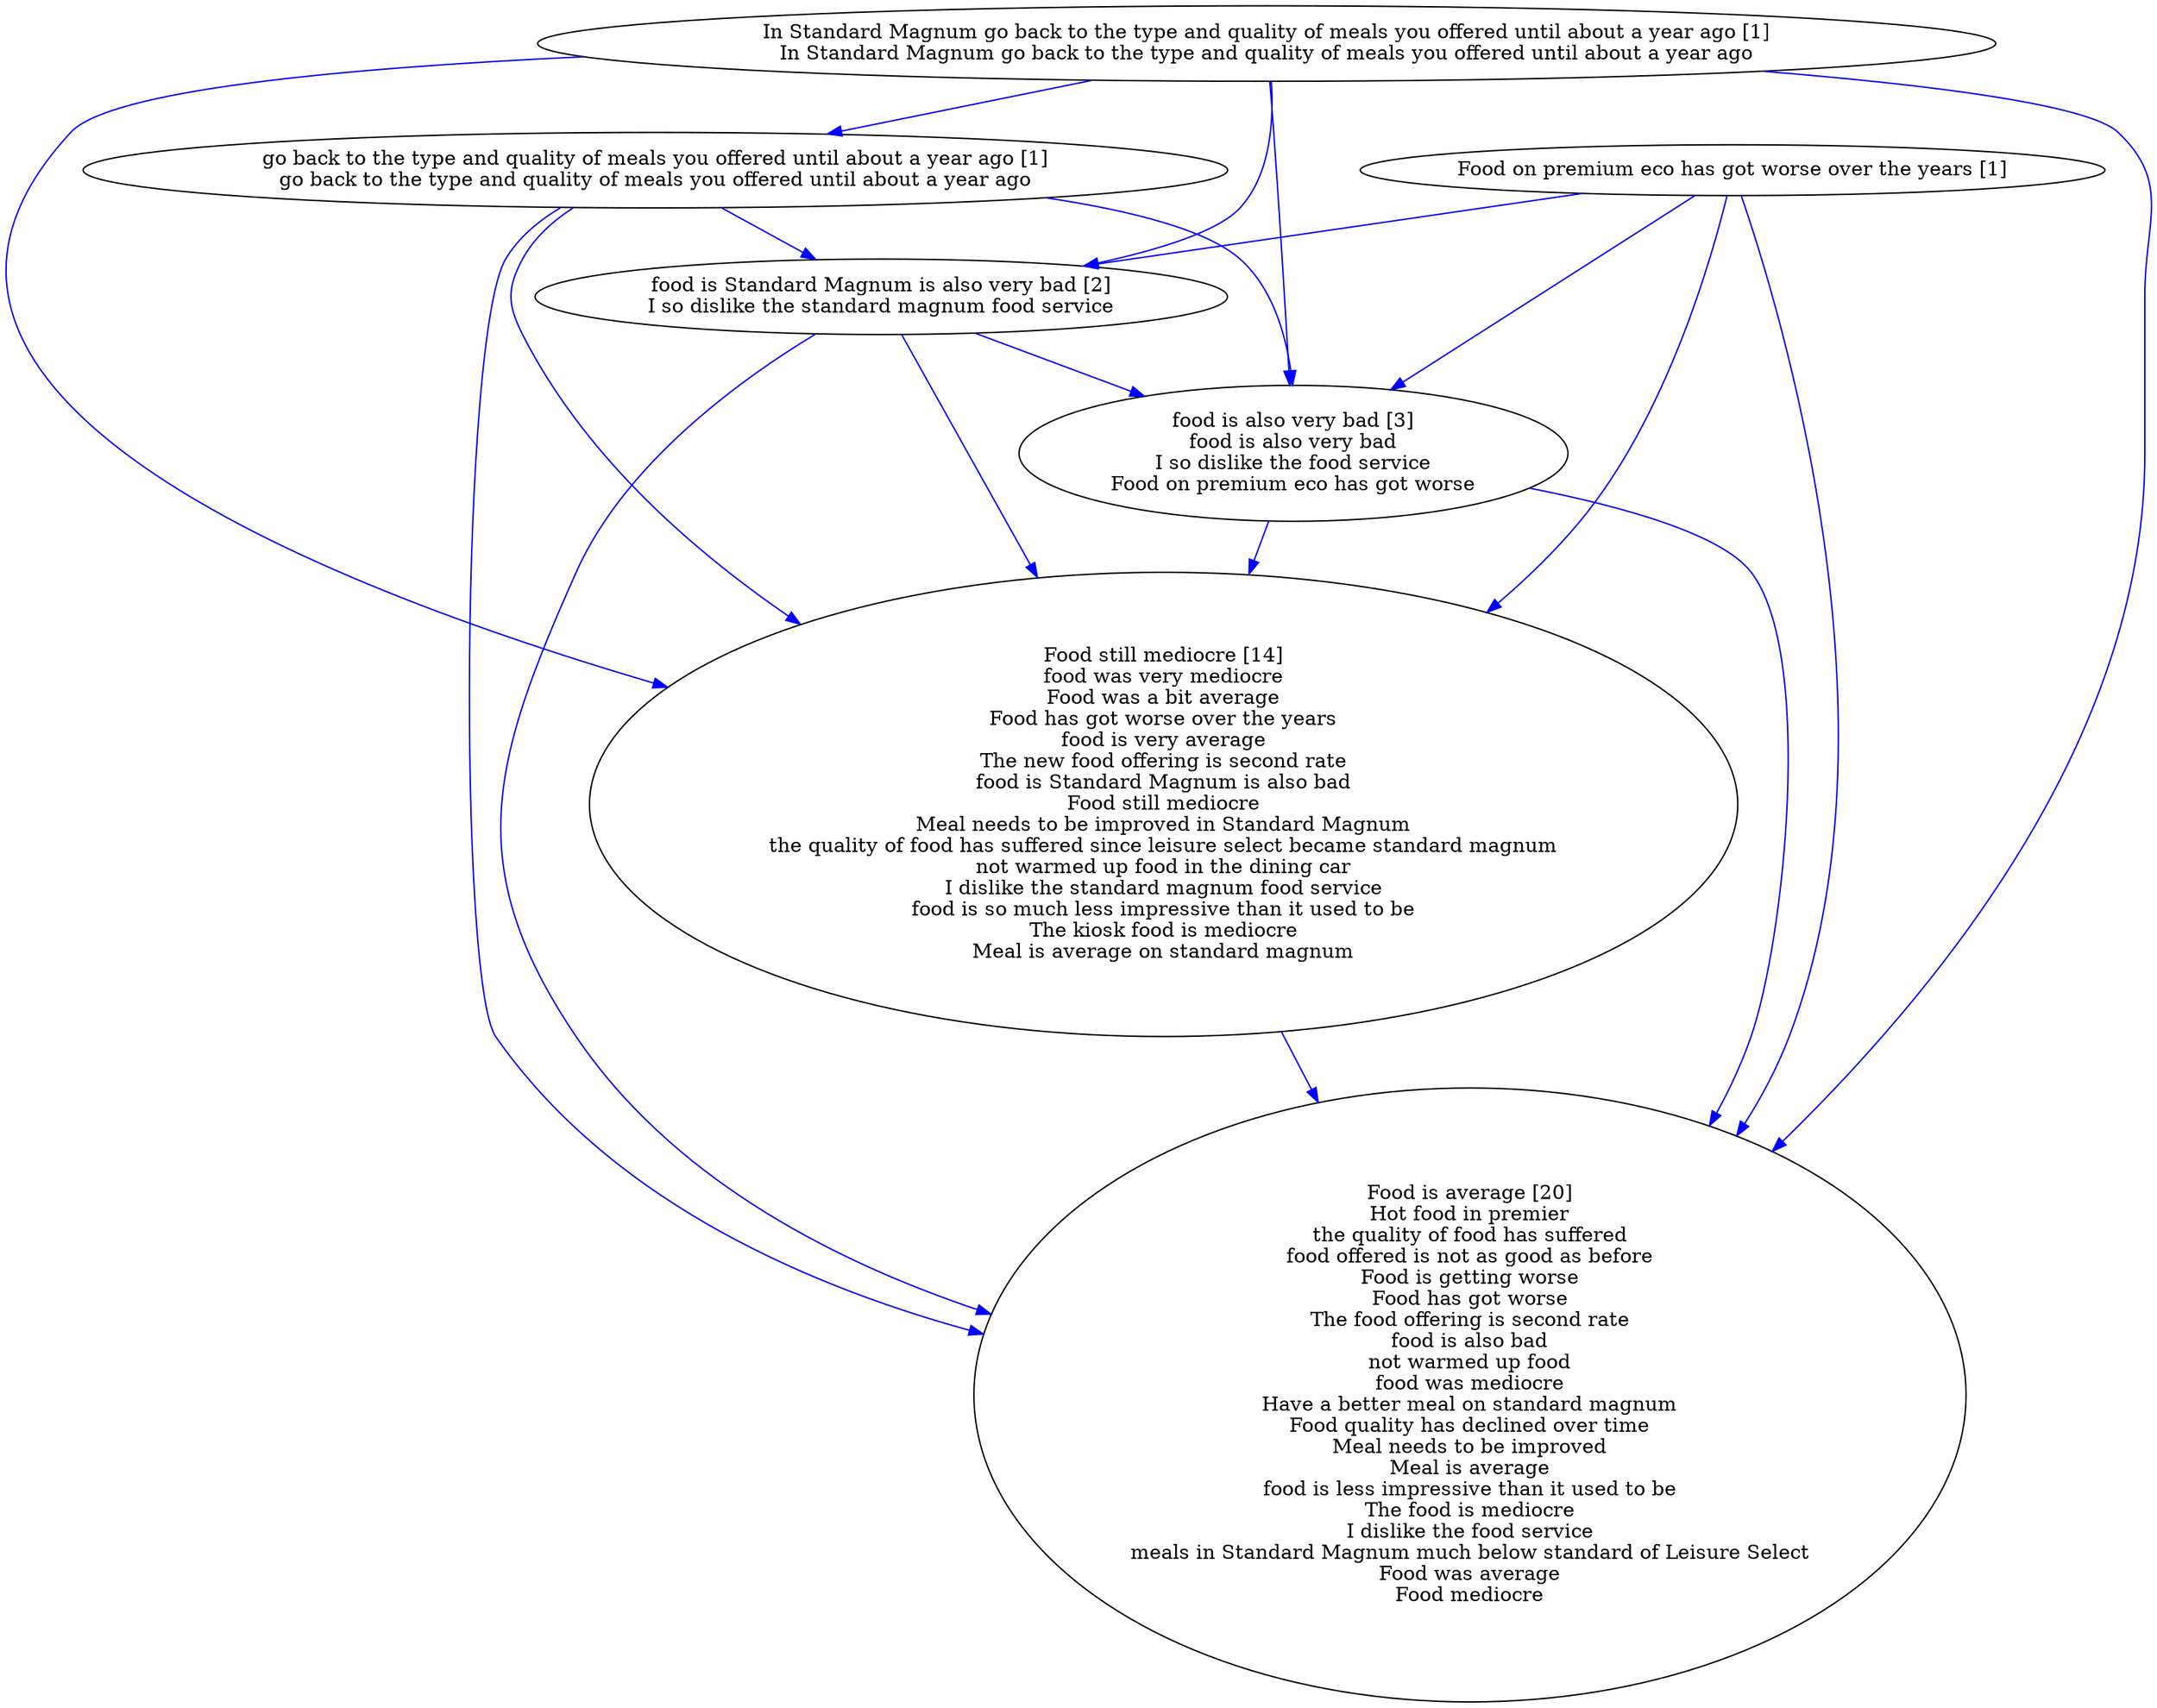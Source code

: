 digraph collapsedGraph {
"Food still mediocre [14]\nfood was very mediocre\nFood was a bit average\nFood has got worse over the years\nfood is very average\nThe new food offering is second rate\nfood is Standard Magnum is also bad\nFood still mediocre\nMeal needs to be improved in Standard Magnum\nthe quality of food has suffered since leisure select became standard magnum\nnot warmed up food in the dining car\nI dislike the standard magnum food service\nfood is so much less impressive than it used to be\nThe kiosk food is mediocre\nMeal is average on standard magnum""Food is average [20]\nHot food in premier\nthe quality of food has suffered\nfood offered is not as good as before\nFood is getting worse\nFood has got worse\nThe food offering is second rate\nfood is also bad\nnot warmed up food\nfood was mediocre\nHave a better meal on standard magnum\nFood quality has declined over time\nMeal needs to be improved\nMeal is average\nfood is less impressive than it used to be\nThe food is mediocre\nI dislike the food service\nmeals in Standard Magnum much below standard of Leisure Select\nFood was average\nFood mediocre""food is Standard Magnum is also very bad [2]\nI so dislike the standard magnum food service""food is also very bad [3]\nfood is also very bad\nI so dislike the food service\nFood on premium eco has got worse""Food on premium eco has got worse over the years [1]""In Standard Magnum go back to the type and quality of meals you offered until about a year ago [1]\nIn Standard Magnum go back to the type and quality of meals you offered until about a year ago""go back to the type and quality of meals you offered until about a year ago [1]\ngo back to the type and quality of meals you offered until about a year ago""Food still mediocre [14]\nfood was very mediocre\nFood was a bit average\nFood has got worse over the years\nfood is very average\nThe new food offering is second rate\nfood is Standard Magnum is also bad\nFood still mediocre\nMeal needs to be improved in Standard Magnum\nthe quality of food has suffered since leisure select became standard magnum\nnot warmed up food in the dining car\nI dislike the standard magnum food service\nfood is so much less impressive than it used to be\nThe kiosk food is mediocre\nMeal is average on standard magnum" -> "Food is average [20]\nHot food in premier\nthe quality of food has suffered\nfood offered is not as good as before\nFood is getting worse\nFood has got worse\nThe food offering is second rate\nfood is also bad\nnot warmed up food\nfood was mediocre\nHave a better meal on standard magnum\nFood quality has declined over time\nMeal needs to be improved\nMeal is average\nfood is less impressive than it used to be\nThe food is mediocre\nI dislike the food service\nmeals in Standard Magnum much below standard of Leisure Select\nFood was average\nFood mediocre" [color=blue]
"food is also very bad [3]\nfood is also very bad\nI so dislike the food service\nFood on premium eco has got worse" -> "Food is average [20]\nHot food in premier\nthe quality of food has suffered\nfood offered is not as good as before\nFood is getting worse\nFood has got worse\nThe food offering is second rate\nfood is also bad\nnot warmed up food\nfood was mediocre\nHave a better meal on standard magnum\nFood quality has declined over time\nMeal needs to be improved\nMeal is average\nfood is less impressive than it used to be\nThe food is mediocre\nI dislike the food service\nmeals in Standard Magnum much below standard of Leisure Select\nFood was average\nFood mediocre" [color=blue]
"food is also very bad [3]\nfood is also very bad\nI so dislike the food service\nFood on premium eco has got worse" -> "Food still mediocre [14]\nfood was very mediocre\nFood was a bit average\nFood has got worse over the years\nfood is very average\nThe new food offering is second rate\nfood is Standard Magnum is also bad\nFood still mediocre\nMeal needs to be improved in Standard Magnum\nthe quality of food has suffered since leisure select became standard magnum\nnot warmed up food in the dining car\nI dislike the standard magnum food service\nfood is so much less impressive than it used to be\nThe kiosk food is mediocre\nMeal is average on standard magnum" [color=blue]
"Food on premium eco has got worse over the years [1]" -> "food is also very bad [3]\nfood is also very bad\nI so dislike the food service\nFood on premium eco has got worse" [color=blue]
"food is Standard Magnum is also very bad [2]\nI so dislike the standard magnum food service" -> "Food still mediocre [14]\nfood was very mediocre\nFood was a bit average\nFood has got worse over the years\nfood is very average\nThe new food offering is second rate\nfood is Standard Magnum is also bad\nFood still mediocre\nMeal needs to be improved in Standard Magnum\nthe quality of food has suffered since leisure select became standard magnum\nnot warmed up food in the dining car\nI dislike the standard magnum food service\nfood is so much less impressive than it used to be\nThe kiosk food is mediocre\nMeal is average on standard magnum" [color=blue]
"food is Standard Magnum is also very bad [2]\nI so dislike the standard magnum food service" -> "food is also very bad [3]\nfood is also very bad\nI so dislike the food service\nFood on premium eco has got worse" [color=blue]
"go back to the type and quality of meals you offered until about a year ago [1]\ngo back to the type and quality of meals you offered until about a year ago" -> "Food is average [20]\nHot food in premier\nthe quality of food has suffered\nfood offered is not as good as before\nFood is getting worse\nFood has got worse\nThe food offering is second rate\nfood is also bad\nnot warmed up food\nfood was mediocre\nHave a better meal on standard magnum\nFood quality has declined over time\nMeal needs to be improved\nMeal is average\nfood is less impressive than it used to be\nThe food is mediocre\nI dislike the food service\nmeals in Standard Magnum much below standard of Leisure Select\nFood was average\nFood mediocre" [color=blue]
"go back to the type and quality of meals you offered until about a year ago [1]\ngo back to the type and quality of meals you offered until about a year ago" -> "food is Standard Magnum is also very bad [2]\nI so dislike the standard magnum food service" [color=blue]
"Food on premium eco has got worse over the years [1]" -> "Food is average [20]\nHot food in premier\nthe quality of food has suffered\nfood offered is not as good as before\nFood is getting worse\nFood has got worse\nThe food offering is second rate\nfood is also bad\nnot warmed up food\nfood was mediocre\nHave a better meal on standard magnum\nFood quality has declined over time\nMeal needs to be improved\nMeal is average\nfood is less impressive than it used to be\nThe food is mediocre\nI dislike the food service\nmeals in Standard Magnum much below standard of Leisure Select\nFood was average\nFood mediocre" [color=blue]
"In Standard Magnum go back to the type and quality of meals you offered until about a year ago [1]\nIn Standard Magnum go back to the type and quality of meals you offered until about a year ago" -> "Food is average [20]\nHot food in premier\nthe quality of food has suffered\nfood offered is not as good as before\nFood is getting worse\nFood has got worse\nThe food offering is second rate\nfood is also bad\nnot warmed up food\nfood was mediocre\nHave a better meal on standard magnum\nFood quality has declined over time\nMeal needs to be improved\nMeal is average\nfood is less impressive than it used to be\nThe food is mediocre\nI dislike the food service\nmeals in Standard Magnum much below standard of Leisure Select\nFood was average\nFood mediocre" [color=blue]
"go back to the type and quality of meals you offered until about a year ago [1]\ngo back to the type and quality of meals you offered until about a year ago" -> "Food still mediocre [14]\nfood was very mediocre\nFood was a bit average\nFood has got worse over the years\nfood is very average\nThe new food offering is second rate\nfood is Standard Magnum is also bad\nFood still mediocre\nMeal needs to be improved in Standard Magnum\nthe quality of food has suffered since leisure select became standard magnum\nnot warmed up food in the dining car\nI dislike the standard magnum food service\nfood is so much less impressive than it used to be\nThe kiosk food is mediocre\nMeal is average on standard magnum" [color=blue]
"go back to the type and quality of meals you offered until about a year ago [1]\ngo back to the type and quality of meals you offered until about a year ago" -> "food is also very bad [3]\nfood is also very bad\nI so dislike the food service\nFood on premium eco has got worse" [color=blue]
"In Standard Magnum go back to the type and quality of meals you offered until about a year ago [1]\nIn Standard Magnum go back to the type and quality of meals you offered until about a year ago" -> "food is also very bad [3]\nfood is also very bad\nI so dislike the food service\nFood on premium eco has got worse" [color=blue]
"In Standard Magnum go back to the type and quality of meals you offered until about a year ago [1]\nIn Standard Magnum go back to the type and quality of meals you offered until about a year ago" -> "Food still mediocre [14]\nfood was very mediocre\nFood was a bit average\nFood has got worse over the years\nfood is very average\nThe new food offering is second rate\nfood is Standard Magnum is also bad\nFood still mediocre\nMeal needs to be improved in Standard Magnum\nthe quality of food has suffered since leisure select became standard magnum\nnot warmed up food in the dining car\nI dislike the standard magnum food service\nfood is so much less impressive than it used to be\nThe kiosk food is mediocre\nMeal is average on standard magnum" [color=blue]
"Food on premium eco has got worse over the years [1]" -> "food is Standard Magnum is also very bad [2]\nI so dislike the standard magnum food service" [color=blue]
"Food on premium eco has got worse over the years [1]" -> "Food still mediocre [14]\nfood was very mediocre\nFood was a bit average\nFood has got worse over the years\nfood is very average\nThe new food offering is second rate\nfood is Standard Magnum is also bad\nFood still mediocre\nMeal needs to be improved in Standard Magnum\nthe quality of food has suffered since leisure select became standard magnum\nnot warmed up food in the dining car\nI dislike the standard magnum food service\nfood is so much less impressive than it used to be\nThe kiosk food is mediocre\nMeal is average on standard magnum" [color=blue]
"In Standard Magnum go back to the type and quality of meals you offered until about a year ago [1]\nIn Standard Magnum go back to the type and quality of meals you offered until about a year ago" -> "food is Standard Magnum is also very bad [2]\nI so dislike the standard magnum food service" [color=blue]
"food is Standard Magnum is also very bad [2]\nI so dislike the standard magnum food service" -> "Food is average [20]\nHot food in premier\nthe quality of food has suffered\nfood offered is not as good as before\nFood is getting worse\nFood has got worse\nThe food offering is second rate\nfood is also bad\nnot warmed up food\nfood was mediocre\nHave a better meal on standard magnum\nFood quality has declined over time\nMeal needs to be improved\nMeal is average\nfood is less impressive than it used to be\nThe food is mediocre\nI dislike the food service\nmeals in Standard Magnum much below standard of Leisure Select\nFood was average\nFood mediocre" [color=blue]
"In Standard Magnum go back to the type and quality of meals you offered until about a year ago [1]\nIn Standard Magnum go back to the type and quality of meals you offered until about a year ago" -> "go back to the type and quality of meals you offered until about a year ago [1]\ngo back to the type and quality of meals you offered until about a year ago" [color=blue]
}